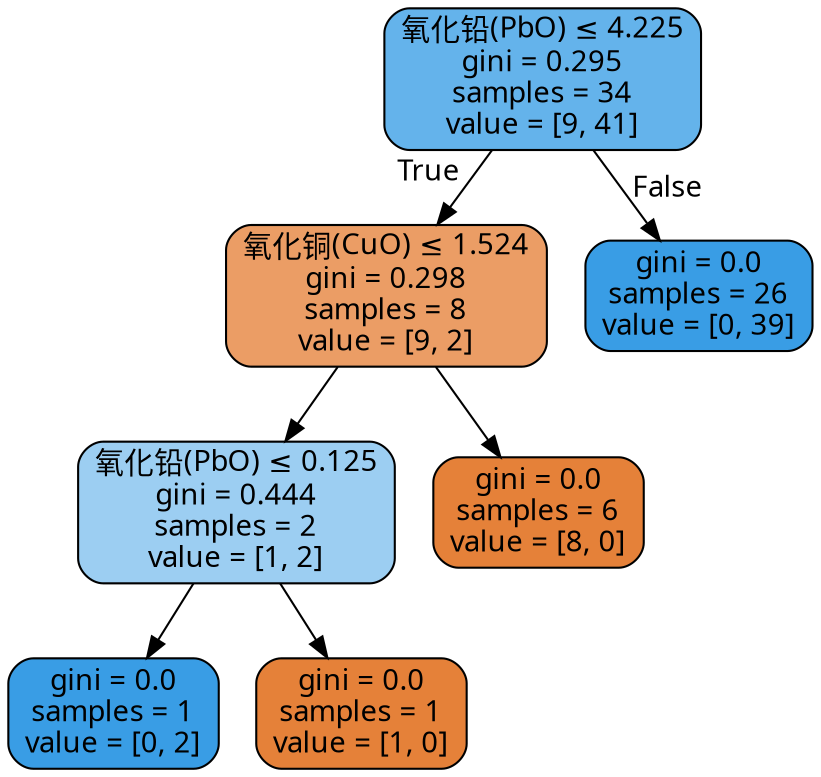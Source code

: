 digraph Tree {
node [shape=box, style="filled, rounded", color="black", fontname="DengXian"] ;
edge [fontname="DengXian"] ;
0 [label=<氧化铅(PbO) &le; 4.225<br/>gini = 0.295<br/>samples = 34<br/>value = [9, 41]>, fillcolor="#64b3eb"] ;
1 [label=<氧化铜(CuO) &le; 1.524<br/>gini = 0.298<br/>samples = 8<br/>value = [9, 2]>, fillcolor="#eb9d65"] ;
0 -> 1 [labeldistance=2.5, labelangle=45, headlabel="True"] ;
2 [label=<氧化铅(PbO) &le; 0.125<br/>gini = 0.444<br/>samples = 2<br/>value = [1, 2]>, fillcolor="#9ccef2"] ;
1 -> 2 ;
3 [label=<gini = 0.0<br/>samples = 1<br/>value = [0, 2]>, fillcolor="#399de5"] ;
2 -> 3 ;
4 [label=<gini = 0.0<br/>samples = 1<br/>value = [1, 0]>, fillcolor="#e58139"] ;
2 -> 4 ;
5 [label=<gini = 0.0<br/>samples = 6<br/>value = [8, 0]>, fillcolor="#e58139"] ;
1 -> 5 ;
6 [label=<gini = 0.0<br/>samples = 26<br/>value = [0, 39]>, fillcolor="#399de5"] ;
0 -> 6 [labeldistance=2.5, labelangle=-45, headlabel="False"] ;
}